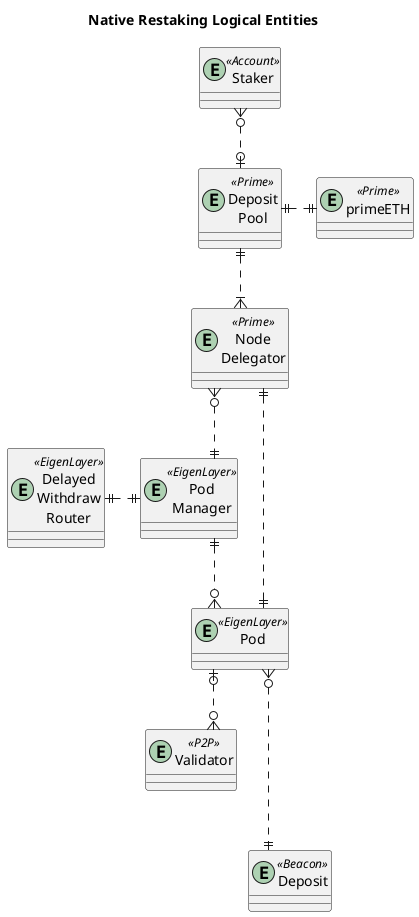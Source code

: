 @startuml

skinparam tabSize 2
' avoid problems with angled crows feet
skinparam linetype ortho

title "Native Restaking Logical Entities"

entity "Staker" as staker <<Account>> {
}

entity "Deposit\nPool" as dep <<Prime>> {
}

entity "primeETH" as lp <<Prime>> {
}

entity "Node\nDelegator" as del <<Prime>> {
}

' entity "Operator" as op <<P2P>> {
' }

entity "Pod\nManager" as podMan <<EigenLayer>> {
}

entity "Pod" as pod <<EigenLayer>> {
}

' entity "Slasher" as slash <<EigenLayer>> {
' }

entity "Validator" as val <<P2P>> {
}

entity "Deposit" as bdep <<Beacon>> {
}
entity "Delayed\nWithdraw\nRouter" as withdraw <<EigenLayer>> {
}



staker }o..o| dep

dep ||.|| lp
dep ||..|{ del

del }o..|| podMan
podMan ||..o{ pod
' podMan ||.|| withdraw
withdraw ||.|| podMan
' slash ||.|| podMan

del ||...|| pod

pod |o..o{ val

pod }o...|| bdep
' withdraw ||..o{ pod

@enduml

'  Zero or One	|o--
' Exactly One	||--
' Zero or Many	}o--
' One or Many	}|--